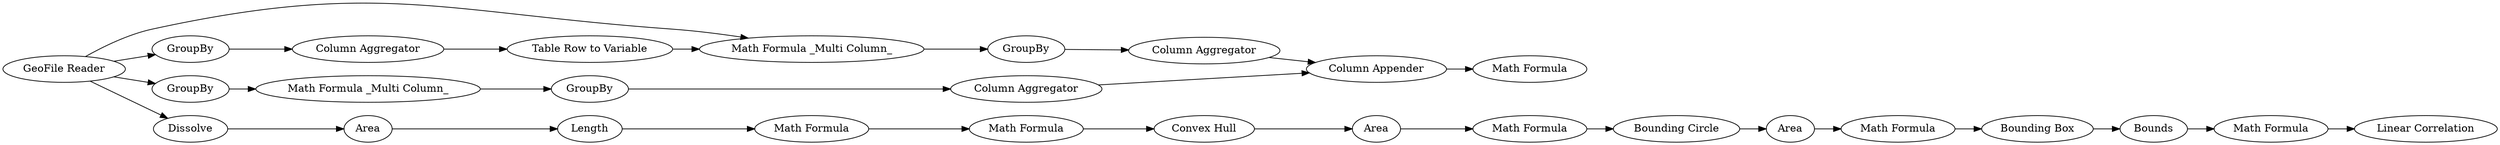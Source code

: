 digraph {
	20 -> 21
	7 -> 8
	4 -> 5
	23 -> 24
	8 -> 9
	5 -> 12
	1 -> 6
	21 -> 22
	2 -> 3
	27 -> 28
	22 -> 23
	12 -> 13
	18 -> 19
	26 -> 27
	1 -> 2
	17 -> 18
	14 -> 15
	25 -> 26
	11 -> 12
	10 -> 11
	15 -> 16
	24 -> 25
	6 -> 7
	1 -> 14
	3 -> 4
	19 -> 20
	1 -> 9
	9 -> 10
	16 -> 17
	27 [label="Math Formula"]
	7 [label="Column Aggregator"]
	9 [label="Math Formula _Multi Column_"]
	18 [label="Math Formula"]
	21 [label="Math Formula"]
	26 [label=Bounds]
	8 [label="Table Row to Variable"]
	17 [label="Math Formula"]
	3 [label="Math Formula _Multi Column_"]
	19 [label="Convex Hull"]
	24 [label="Math Formula"]
	6 [label=GroupBy]
	15 [label=Area]
	25 [label="Bounding Box"]
	10 [label=GroupBy]
	12 [label="Column Appender"]
	16 [label=Length]
	1 [label="GeoFile Reader"]
	22 [label="Bounding Circle"]
	28 [label="Linear Correlation"]
	11 [label="Column Aggregator"]
	4 [label=GroupBy]
	23 [label=Area]
	14 [label=Dissolve]
	5 [label="Column Aggregator"]
	13 [label="Math Formula"]
	20 [label=Area]
	2 [label=GroupBy]
	rankdir=LR
}
